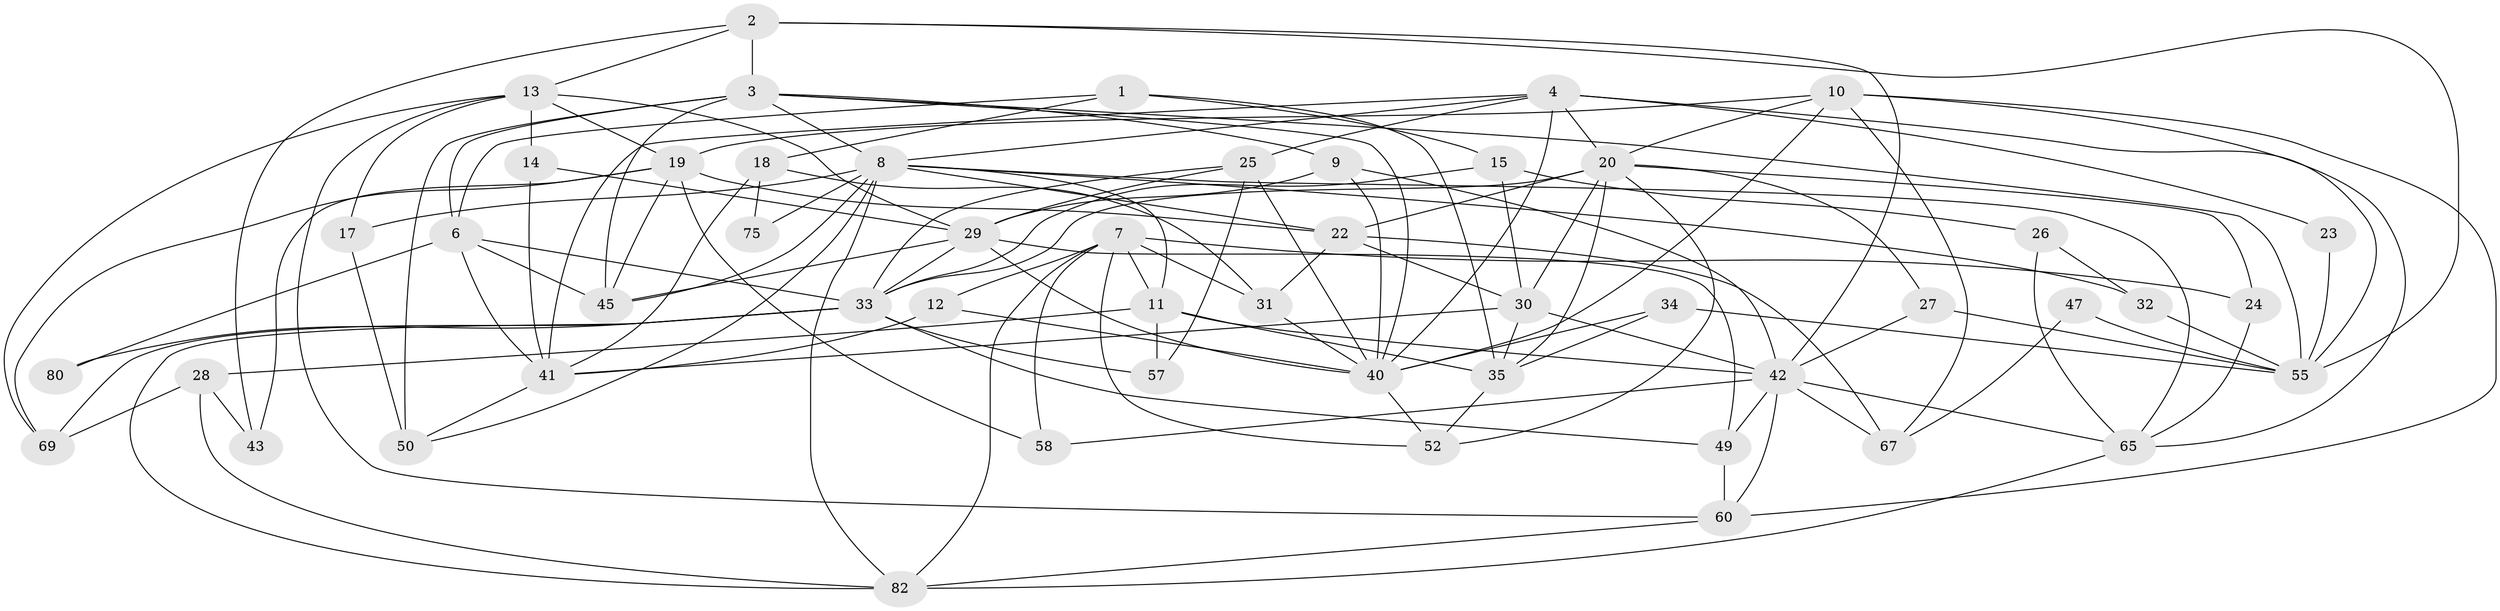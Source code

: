 // original degree distribution, {4: 0.3132530120481928, 5: 0.1566265060240964, 7: 0.03614457831325301, 6: 0.0963855421686747, 3: 0.26506024096385544, 2: 0.12048192771084337, 8: 0.012048192771084338}
// Generated by graph-tools (version 1.1) at 2025/41/03/06/25 10:41:59]
// undirected, 51 vertices, 131 edges
graph export_dot {
graph [start="1"]
  node [color=gray90,style=filled];
  1;
  2 [super="+64"];
  3 [super="+5"];
  4 [super="+63"];
  6 [super="+72"];
  7 [super="+38"];
  8 [super="+39"];
  9;
  10 [super="+48"];
  11 [super="+73"];
  12;
  13 [super="+21"];
  14;
  15 [super="+16"];
  17;
  18 [super="+37"];
  19 [super="+56"];
  20 [super="+81"];
  22 [super="+74"];
  23;
  24 [super="+54"];
  25 [super="+51"];
  26;
  27;
  28 [super="+46"];
  29 [super="+36"];
  30;
  31;
  32;
  33 [super="+76"];
  34 [super="+66"];
  35 [super="+71"];
  40 [super="+53"];
  41 [super="+44"];
  42 [super="+77"];
  43 [super="+70"];
  45;
  47;
  49 [super="+68"];
  50 [super="+79"];
  52 [super="+61"];
  55 [super="+59"];
  57;
  58;
  60 [super="+62"];
  65 [super="+78"];
  67;
  69;
  75;
  80;
  82 [super="+83"];
  1 -- 18;
  1 -- 35;
  1 -- 6;
  1 -- 15;
  2 -- 3;
  2 -- 55;
  2 -- 43;
  2 -- 42;
  2 -- 13;
  3 -- 45;
  3 -- 6;
  3 -- 8;
  3 -- 55;
  3 -- 50 [weight=2];
  3 -- 40;
  3 -- 9;
  4 -- 20;
  4 -- 23;
  4 -- 8;
  4 -- 55;
  4 -- 40;
  4 -- 25;
  4 -- 41;
  6 -- 45;
  6 -- 33;
  6 -- 80;
  6 -- 41;
  7 -- 31;
  7 -- 52;
  7 -- 58;
  7 -- 12;
  7 -- 11;
  7 -- 82;
  7 -- 24;
  8 -- 17;
  8 -- 32;
  8 -- 65;
  8 -- 82;
  8 -- 50;
  8 -- 75;
  8 -- 11;
  8 -- 45;
  8 -- 22;
  9 -- 40;
  9 -- 29;
  9 -- 42;
  10 -- 60;
  10 -- 67;
  10 -- 20;
  10 -- 19;
  10 -- 40;
  10 -- 65;
  11 -- 57;
  11 -- 35;
  11 -- 28;
  11 -- 42;
  12 -- 41;
  12 -- 40;
  13 -- 29;
  13 -- 19;
  13 -- 17;
  13 -- 69;
  13 -- 14;
  13 -- 60;
  14 -- 29;
  14 -- 41;
  15 -- 30;
  15 -- 26;
  15 -- 33;
  17 -- 50;
  18 -- 31;
  18 -- 75;
  18 -- 41;
  19 -- 69;
  19 -- 58;
  19 -- 43;
  19 -- 45;
  19 -- 22;
  20 -- 52;
  20 -- 35;
  20 -- 33;
  20 -- 24;
  20 -- 27;
  20 -- 30;
  20 -- 22;
  22 -- 31;
  22 -- 67;
  22 -- 30;
  23 -- 55;
  24 -- 65;
  25 -- 40;
  25 -- 29;
  25 -- 57;
  25 -- 33;
  26 -- 32;
  26 -- 65;
  27 -- 42;
  27 -- 55;
  28 -- 82;
  28 -- 69;
  28 -- 43;
  29 -- 49;
  29 -- 45;
  29 -- 40;
  29 -- 33;
  30 -- 41;
  30 -- 42;
  30 -- 35;
  31 -- 40;
  32 -- 55;
  33 -- 69;
  33 -- 49;
  33 -- 80;
  33 -- 57;
  33 -- 82;
  34 -- 35;
  34 -- 40;
  34 -- 55;
  35 -- 52;
  40 -- 52;
  41 -- 50;
  42 -- 67;
  42 -- 65;
  42 -- 58;
  42 -- 60;
  42 -- 49;
  47 -- 67;
  47 -- 55;
  49 -- 60;
  60 -- 82;
  65 -- 82;
}
